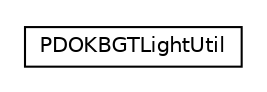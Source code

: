 #!/usr/local/bin/dot
#
# Class diagram 
# Generated by UMLGraph version R5_6-24-gf6e263 (http://www.umlgraph.org/)
#

digraph G {
	edge [fontname="Helvetica",fontsize=10,labelfontname="Helvetica",labelfontsize=10];
	node [fontname="Helvetica",fontsize=10,shape=plaintext];
	nodesep=0.25;
	ranksep=0.5;
	// nl.b3p.brmo.bgt.util.PDOKBGTLightUtil
	c0 [label=<<table title="nl.b3p.brmo.bgt.util.PDOKBGTLightUtil" border="0" cellborder="1" cellspacing="0" cellpadding="2" port="p" href="./PDOKBGTLightUtil.html">
		<tr><td><table border="0" cellspacing="0" cellpadding="1">
<tr><td align="center" balign="center"> PDOKBGTLightUtil </td></tr>
		</table></td></tr>
		</table>>, URL="./PDOKBGTLightUtil.html", fontname="Helvetica", fontcolor="black", fontsize=10.0];
}

